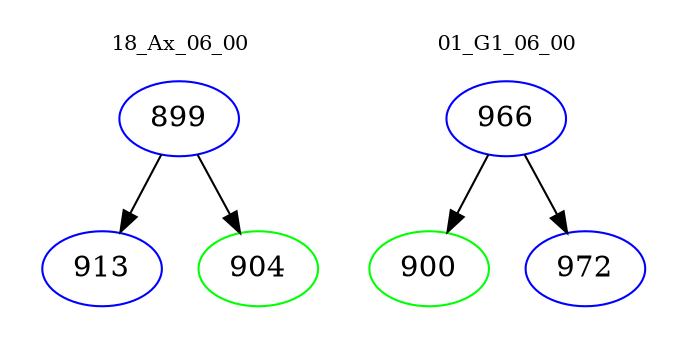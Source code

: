 digraph{
subgraph cluster_0 {
color = white
label = "18_Ax_06_00";
fontsize=10;
T0_899 [label="899", color="blue"]
T0_899 -> T0_913 [color="black"]
T0_913 [label="913", color="blue"]
T0_899 -> T0_904 [color="black"]
T0_904 [label="904", color="green"]
}
subgraph cluster_1 {
color = white
label = "01_G1_06_00";
fontsize=10;
T1_966 [label="966", color="blue"]
T1_966 -> T1_900 [color="black"]
T1_900 [label="900", color="green"]
T1_966 -> T1_972 [color="black"]
T1_972 [label="972", color="blue"]
}
}
